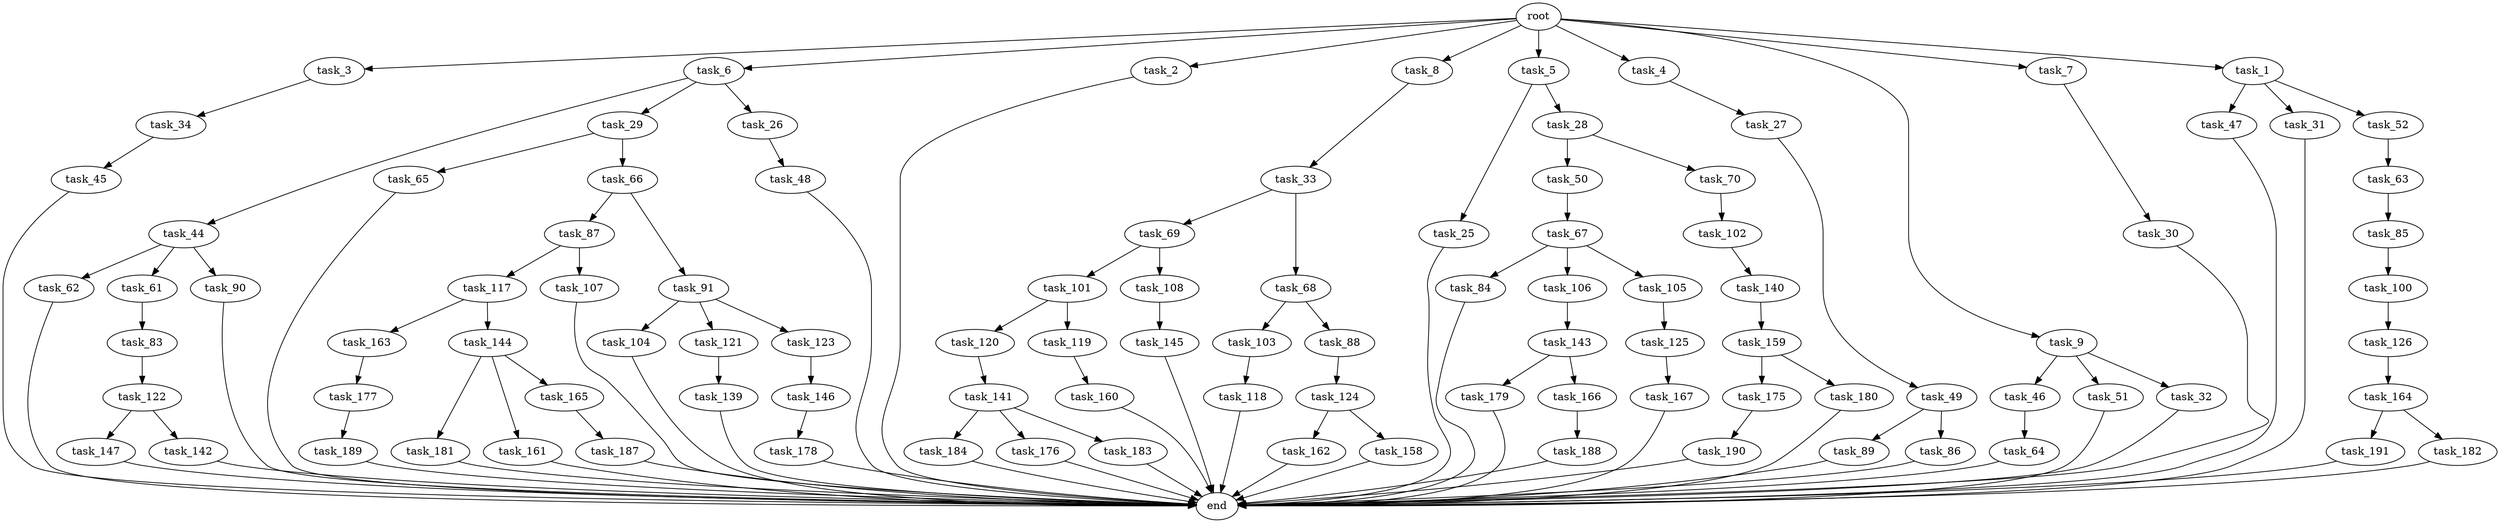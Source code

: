 digraph G {
  task_65 [size="69578470195.199997"];
  task_45 [size="54975581388.800003"];
  task_89 [size="21474836480.000000"];
  task_100 [size="30923764531.200001"];
  task_47 [size="13743895347.200001"];
  task_179 [size="7730941132.800000"];
  task_3 [size="102.400000"];
  task_6 [size="102.400000"];
  task_141 [size="3435973836.800000"];
  task_2 [size="102.400000"];
  end [size="0.000000"];
  task_8 [size="102.400000"];
  task_44 [size="69578470195.199997"];
  task_163 [size="42090679500.800003"];
  task_69 [size="7730941132.800000"];
  task_84 [size="7730941132.800000"];
  task_49 [size="3435973836.800000"];
  task_184 [size="30923764531.200001"];
  task_187 [size="85899345920.000000"];
  task_86 [size="21474836480.000000"];
  task_117 [size="42090679500.800003"];
  task_177 [size="13743895347.200001"];
  task_34 [size="7730941132.800000"];
  task_33 [size="7730941132.800000"];
  task_118 [size="30923764531.200001"];
  task_189 [size="54975581388.800003"];
  task_106 [size="7730941132.800000"];
  task_160 [size="69578470195.199997"];
  task_105 [size="7730941132.800000"];
  task_5 [size="102.400000"];
  task_48 [size="85899345920.000000"];
  task_4 [size="102.400000"];
  task_104 [size="85899345920.000000"];
  task_176 [size="30923764531.200001"];
  task_181 [size="42090679500.800003"];
  task_85 [size="42090679500.800003"];
  task_120 [size="69578470195.199997"];
  task_144 [size="42090679500.800003"];
  task_50 [size="30923764531.200001"];
  task_161 [size="42090679500.800003"];
  task_83 [size="69578470195.199997"];
  task_147 [size="30923764531.200001"];
  task_103 [size="85899345920.000000"];
  task_167 [size="69578470195.199997"];
  task_62 [size="7730941132.800000"];
  task_9 [size="102.400000"];
  task_46 [size="42090679500.800003"];
  task_175 [size="69578470195.199997"];
  task_124 [size="54975581388.800003"];
  task_121 [size="85899345920.000000"];
  task_107 [size="42090679500.800003"];
  task_25 [size="3435973836.800000"];
  task_126 [size="54975581388.800003"];
  task_27 [size="13743895347.200001"];
  task_191 [size="3435973836.800000"];
  task_61 [size="7730941132.800000"];
  task_143 [size="13743895347.200001"];
  task_51 [size="42090679500.800003"];
  task_66 [size="69578470195.199997"];
  task_142 [size="30923764531.200001"];
  root [size="0.000000"];
  task_146 [size="42090679500.800003"];
  task_32 [size="42090679500.800003"];
  task_30 [size="3435973836.800000"];
  task_188 [size="21474836480.000000"];
  task_68 [size="7730941132.800000"];
  task_180 [size="69578470195.199997"];
  task_88 [size="85899345920.000000"];
  task_28 [size="3435973836.800000"];
  task_190 [size="54975581388.800003"];
  task_162 [size="69578470195.199997"];
  task_87 [size="30923764531.200001"];
  task_29 [size="69578470195.199997"];
  task_31 [size="13743895347.200001"];
  task_165 [size="42090679500.800003"];
  task_122 [size="69578470195.199997"];
  task_119 [size="69578470195.199997"];
  task_63 [size="54975581388.800003"];
  task_52 [size="13743895347.200001"];
  task_91 [size="30923764531.200001"];
  task_101 [size="30923764531.200001"];
  task_26 [size="69578470195.199997"];
  task_67 [size="21474836480.000000"];
  task_178 [size="54975581388.800003"];
  task_159 [size="13743895347.200001"];
  task_125 [size="21474836480.000000"];
  task_102 [size="21474836480.000000"];
  task_158 [size="69578470195.199997"];
  task_166 [size="7730941132.800000"];
  task_7 [size="102.400000"];
  task_139 [size="13743895347.200001"];
  task_164 [size="54975581388.800003"];
  task_140 [size="54975581388.800003"];
  task_1 [size="102.400000"];
  task_108 [size="30923764531.200001"];
  task_90 [size="7730941132.800000"];
  task_183 [size="30923764531.200001"];
  task_182 [size="3435973836.800000"];
  task_70 [size="30923764531.200001"];
  task_145 [size="85899345920.000000"];
  task_64 [size="7730941132.800000"];
  task_123 [size="85899345920.000000"];

  task_65 -> end [size="1.000000"];
  task_45 -> end [size="1.000000"];
  task_89 -> end [size="1.000000"];
  task_100 -> task_126 [size="536870912.000000"];
  task_47 -> end [size="1.000000"];
  task_179 -> end [size="1.000000"];
  task_3 -> task_34 [size="75497472.000000"];
  task_6 -> task_29 [size="679477248.000000"];
  task_6 -> task_26 [size="679477248.000000"];
  task_6 -> task_44 [size="679477248.000000"];
  task_141 -> task_176 [size="301989888.000000"];
  task_141 -> task_184 [size="301989888.000000"];
  task_141 -> task_183 [size="301989888.000000"];
  task_2 -> end [size="1.000000"];
  task_8 -> task_33 [size="75497472.000000"];
  task_44 -> task_62 [size="75497472.000000"];
  task_44 -> task_61 [size="75497472.000000"];
  task_44 -> task_90 [size="75497472.000000"];
  task_163 -> task_177 [size="134217728.000000"];
  task_69 -> task_101 [size="301989888.000000"];
  task_69 -> task_108 [size="301989888.000000"];
  task_84 -> end [size="1.000000"];
  task_49 -> task_89 [size="209715200.000000"];
  task_49 -> task_86 [size="209715200.000000"];
  task_184 -> end [size="1.000000"];
  task_187 -> end [size="1.000000"];
  task_86 -> end [size="1.000000"];
  task_117 -> task_163 [size="411041792.000000"];
  task_117 -> task_144 [size="411041792.000000"];
  task_177 -> task_189 [size="536870912.000000"];
  task_34 -> task_45 [size="536870912.000000"];
  task_33 -> task_68 [size="75497472.000000"];
  task_33 -> task_69 [size="75497472.000000"];
  task_118 -> end [size="1.000000"];
  task_189 -> end [size="1.000000"];
  task_106 -> task_143 [size="134217728.000000"];
  task_160 -> end [size="1.000000"];
  task_105 -> task_125 [size="209715200.000000"];
  task_5 -> task_28 [size="33554432.000000"];
  task_5 -> task_25 [size="33554432.000000"];
  task_48 -> end [size="1.000000"];
  task_4 -> task_27 [size="134217728.000000"];
  task_104 -> end [size="1.000000"];
  task_176 -> end [size="1.000000"];
  task_181 -> end [size="1.000000"];
  task_85 -> task_100 [size="301989888.000000"];
  task_120 -> task_141 [size="33554432.000000"];
  task_144 -> task_161 [size="411041792.000000"];
  task_144 -> task_181 [size="411041792.000000"];
  task_144 -> task_165 [size="411041792.000000"];
  task_50 -> task_67 [size="209715200.000000"];
  task_161 -> end [size="1.000000"];
  task_83 -> task_122 [size="679477248.000000"];
  task_147 -> end [size="1.000000"];
  task_103 -> task_118 [size="301989888.000000"];
  task_167 -> end [size="1.000000"];
  task_62 -> end [size="1.000000"];
  task_9 -> task_51 [size="411041792.000000"];
  task_9 -> task_32 [size="411041792.000000"];
  task_9 -> task_46 [size="411041792.000000"];
  task_46 -> task_64 [size="75497472.000000"];
  task_175 -> task_190 [size="536870912.000000"];
  task_124 -> task_162 [size="679477248.000000"];
  task_124 -> task_158 [size="679477248.000000"];
  task_121 -> task_139 [size="134217728.000000"];
  task_107 -> end [size="1.000000"];
  task_25 -> end [size="1.000000"];
  task_126 -> task_164 [size="536870912.000000"];
  task_27 -> task_49 [size="33554432.000000"];
  task_191 -> end [size="1.000000"];
  task_61 -> task_83 [size="679477248.000000"];
  task_143 -> task_179 [size="75497472.000000"];
  task_143 -> task_166 [size="75497472.000000"];
  task_51 -> end [size="1.000000"];
  task_66 -> task_91 [size="301989888.000000"];
  task_66 -> task_87 [size="301989888.000000"];
  task_142 -> end [size="1.000000"];
  root -> task_8 [size="1.000000"];
  root -> task_9 [size="1.000000"];
  root -> task_3 [size="1.000000"];
  root -> task_7 [size="1.000000"];
  root -> task_6 [size="1.000000"];
  root -> task_1 [size="1.000000"];
  root -> task_5 [size="1.000000"];
  root -> task_2 [size="1.000000"];
  root -> task_4 [size="1.000000"];
  task_146 -> task_178 [size="536870912.000000"];
  task_32 -> end [size="1.000000"];
  task_30 -> end [size="1.000000"];
  task_188 -> end [size="1.000000"];
  task_68 -> task_88 [size="838860800.000000"];
  task_68 -> task_103 [size="838860800.000000"];
  task_180 -> end [size="1.000000"];
  task_88 -> task_124 [size="536870912.000000"];
  task_28 -> task_50 [size="301989888.000000"];
  task_28 -> task_70 [size="301989888.000000"];
  task_190 -> end [size="1.000000"];
  task_162 -> end [size="1.000000"];
  task_87 -> task_117 [size="411041792.000000"];
  task_87 -> task_107 [size="411041792.000000"];
  task_29 -> task_65 [size="679477248.000000"];
  task_29 -> task_66 [size="679477248.000000"];
  task_31 -> end [size="1.000000"];
  task_165 -> task_187 [size="838860800.000000"];
  task_122 -> task_147 [size="301989888.000000"];
  task_122 -> task_142 [size="301989888.000000"];
  task_119 -> task_160 [size="679477248.000000"];
  task_63 -> task_85 [size="411041792.000000"];
  task_52 -> task_63 [size="536870912.000000"];
  task_91 -> task_104 [size="838860800.000000"];
  task_91 -> task_123 [size="838860800.000000"];
  task_91 -> task_121 [size="838860800.000000"];
  task_101 -> task_119 [size="679477248.000000"];
  task_101 -> task_120 [size="679477248.000000"];
  task_26 -> task_48 [size="838860800.000000"];
  task_67 -> task_84 [size="75497472.000000"];
  task_67 -> task_106 [size="75497472.000000"];
  task_67 -> task_105 [size="75497472.000000"];
  task_178 -> end [size="1.000000"];
  task_159 -> task_180 [size="679477248.000000"];
  task_159 -> task_175 [size="679477248.000000"];
  task_125 -> task_167 [size="679477248.000000"];
  task_102 -> task_140 [size="536870912.000000"];
  task_158 -> end [size="1.000000"];
  task_166 -> task_188 [size="209715200.000000"];
  task_7 -> task_30 [size="33554432.000000"];
  task_139 -> end [size="1.000000"];
  task_164 -> task_182 [size="33554432.000000"];
  task_164 -> task_191 [size="33554432.000000"];
  task_140 -> task_159 [size="134217728.000000"];
  task_1 -> task_47 [size="134217728.000000"];
  task_1 -> task_31 [size="134217728.000000"];
  task_1 -> task_52 [size="134217728.000000"];
  task_108 -> task_145 [size="838860800.000000"];
  task_90 -> end [size="1.000000"];
  task_183 -> end [size="1.000000"];
  task_182 -> end [size="1.000000"];
  task_70 -> task_102 [size="209715200.000000"];
  task_145 -> end [size="1.000000"];
  task_64 -> end [size="1.000000"];
  task_123 -> task_146 [size="411041792.000000"];
}
